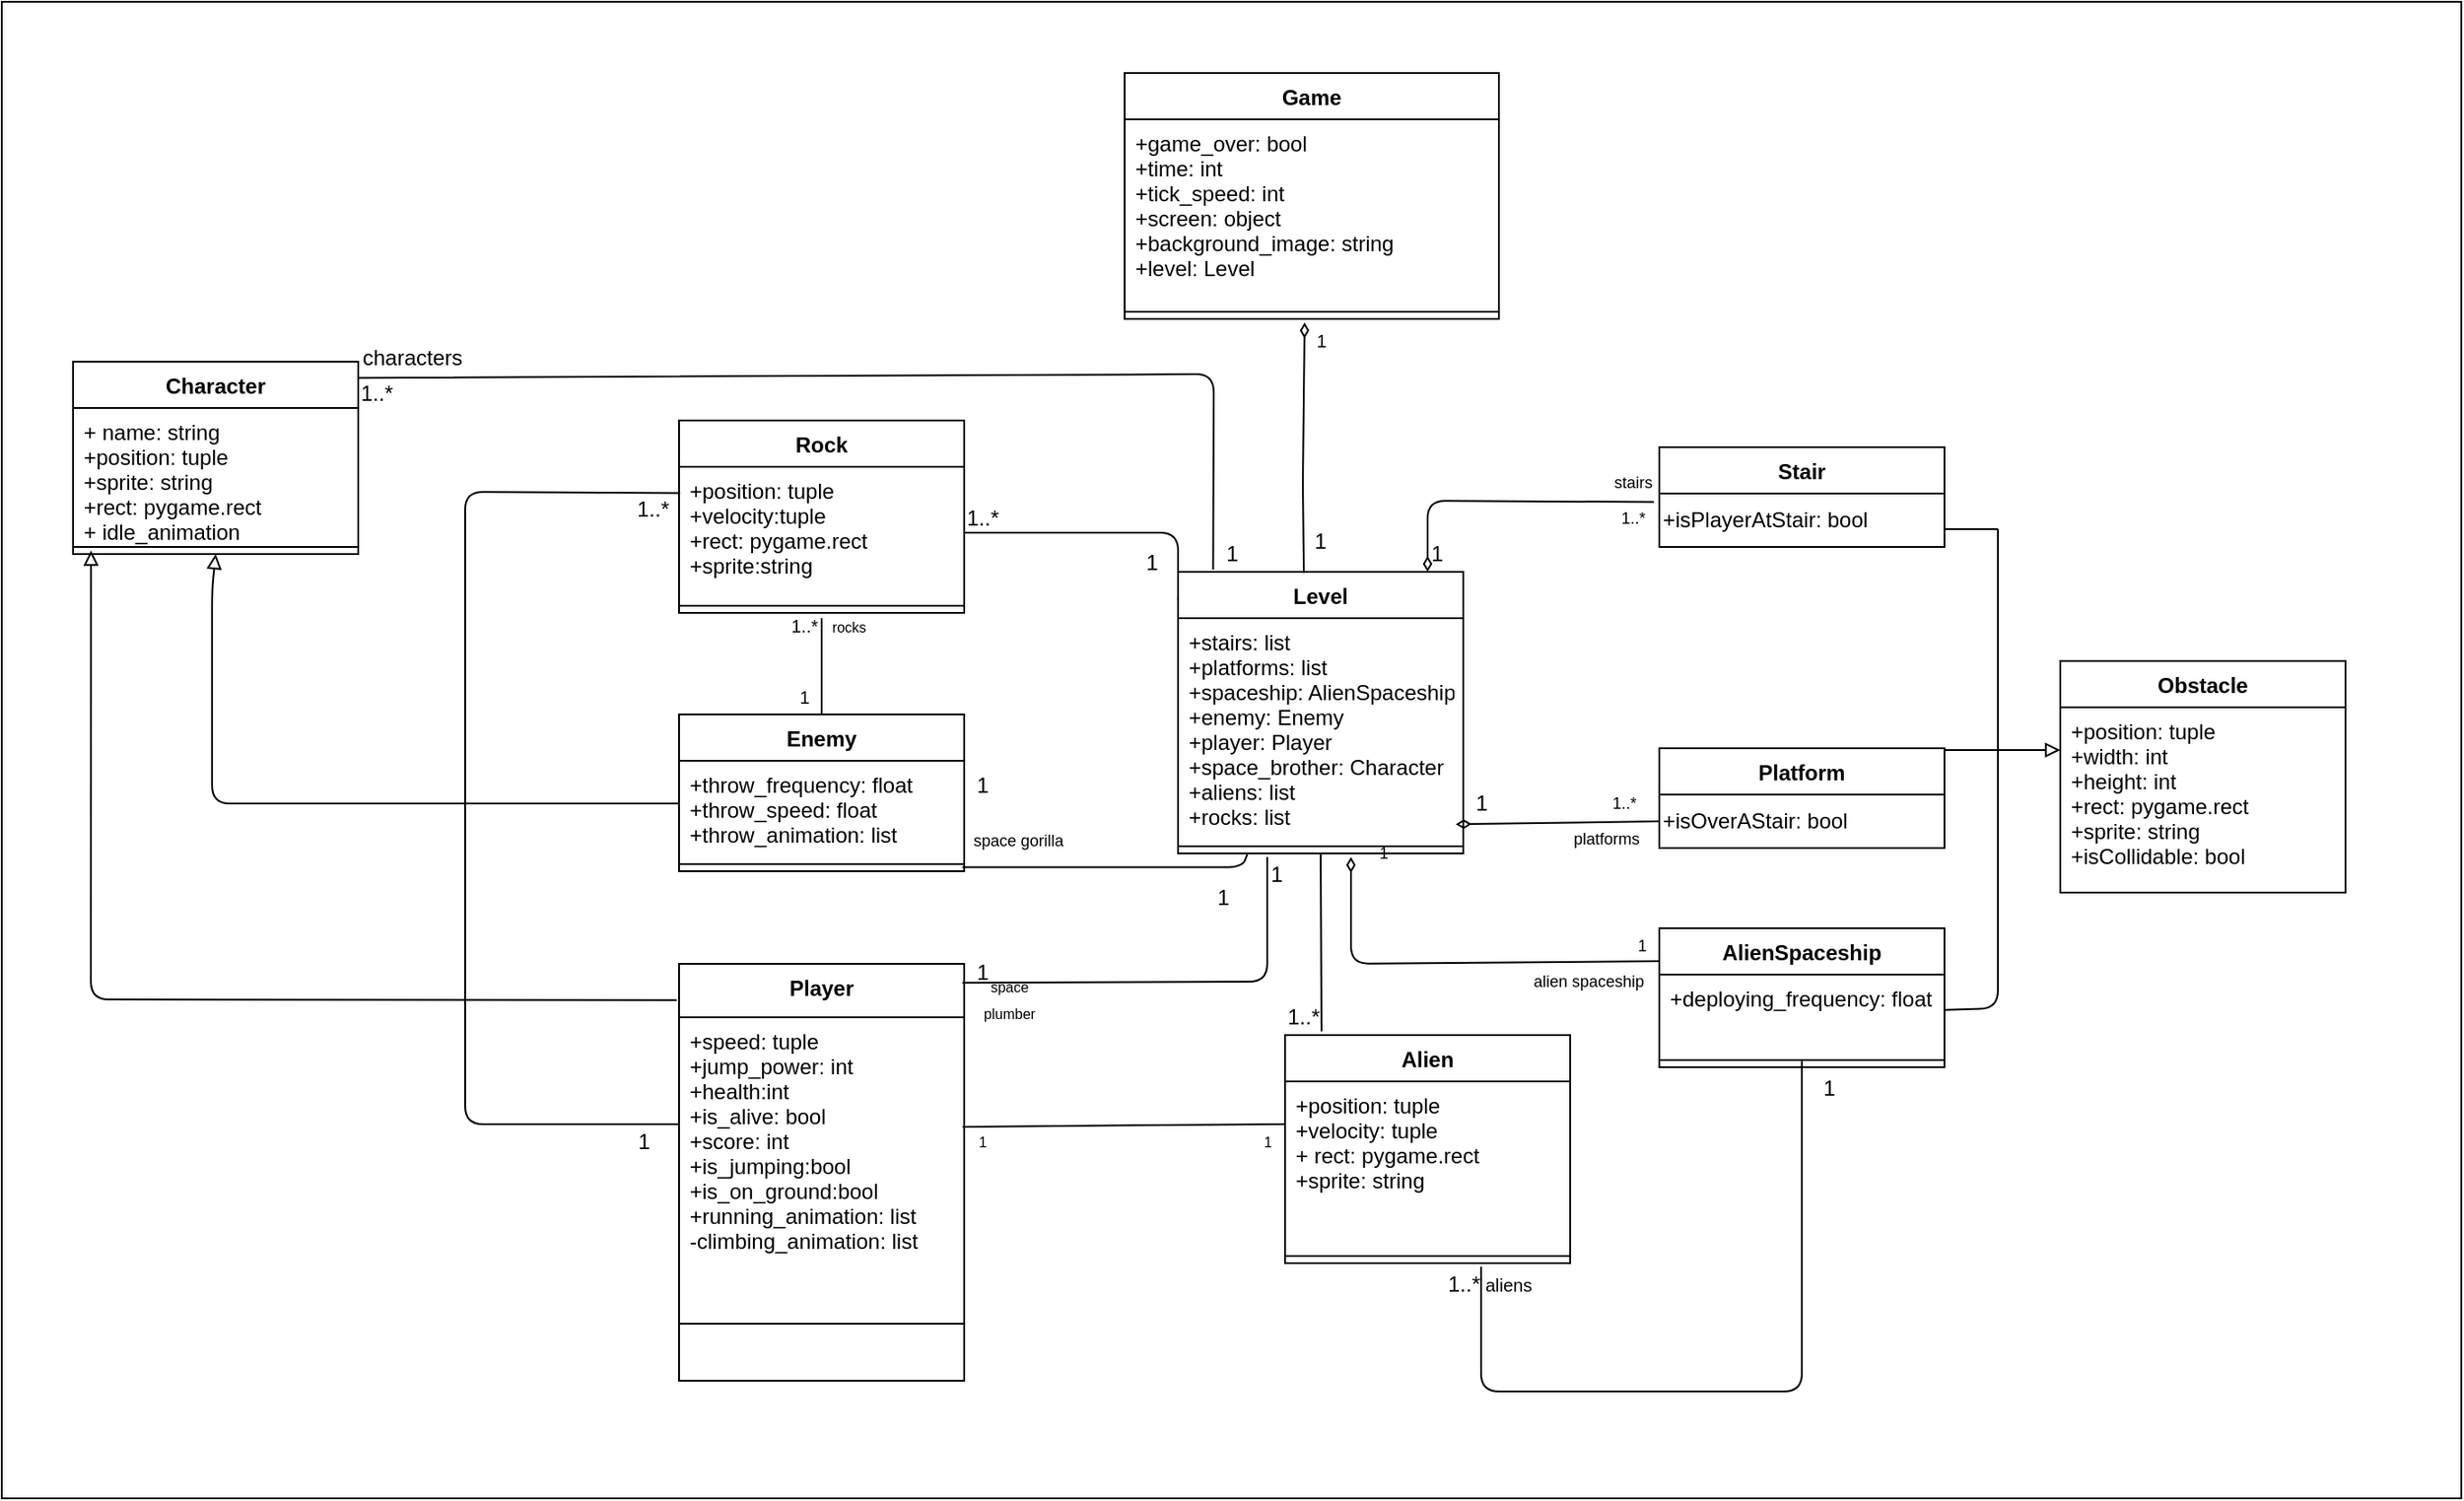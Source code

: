 <mxfile>
    <diagram id="jaG4cV8X5Xn0QDNurIV7" name="Page-1">
        <mxGraphModel dx="997" dy="1715" grid="1" gridSize="10" guides="1" tooltips="1" connect="1" arrows="1" fold="1" page="1" pageScale="1" pageWidth="850" pageHeight="1100" math="0" shadow="0">
            <root>
                <mxCell id="0"/>
                <mxCell id="1" parent="0"/>
                <mxCell id="134" value="" style="rounded=0;whiteSpace=wrap;html=1;" parent="1" vertex="1">
                    <mxGeometry x="120" y="-100" width="1380" height="840" as="geometry"/>
                </mxCell>
                <mxCell id="7" value="Game" style="swimlane;fontStyle=1;align=center;verticalAlign=top;childLayout=stackLayout;horizontal=1;startSize=26;horizontalStack=0;resizeParent=1;resizeParentMax=0;resizeLast=0;collapsible=1;marginBottom=0;" parent="1" vertex="1">
                    <mxGeometry x="750" y="-60" width="210" height="138" as="geometry"/>
                </mxCell>
                <mxCell id="8" value="+game_over: bool&#10;+time: int&#10;+tick_speed: int&#10;+screen: object&#10;+background_image: string&#10;+level: Level" style="text;strokeColor=none;fillColor=none;align=left;verticalAlign=top;spacingLeft=4;spacingRight=4;overflow=hidden;rotatable=0;points=[[0,0.5],[1,0.5]];portConstraint=eastwest;" parent="7" vertex="1">
                    <mxGeometry y="26" width="210" height="104" as="geometry"/>
                </mxCell>
                <mxCell id="9" value="" style="line;strokeWidth=1;fillColor=none;align=left;verticalAlign=middle;spacingTop=-1;spacingLeft=3;spacingRight=3;rotatable=0;labelPosition=right;points=[];portConstraint=eastwest;strokeColor=inherit;" parent="7" vertex="1">
                    <mxGeometry y="130" width="210" height="8" as="geometry"/>
                </mxCell>
                <mxCell id="11" value="Level" style="swimlane;fontStyle=1;align=center;verticalAlign=top;childLayout=stackLayout;horizontal=1;startSize=26;horizontalStack=0;resizeParent=1;resizeParentMax=0;resizeLast=0;collapsible=1;marginBottom=0;" parent="1" vertex="1">
                    <mxGeometry x="780" y="220" width="160" height="158" as="geometry"/>
                </mxCell>
                <mxCell id="12" value="+stairs: list&#10;+platforms: list&#10;+spaceship: AlienSpaceship&#10;+enemy: Enemy&#10;+player: Player&#10;+space_brother: Character&#10;+aliens: list&#10;+rocks: list" style="text;strokeColor=none;fillColor=none;align=left;verticalAlign=top;spacingLeft=4;spacingRight=4;overflow=hidden;rotatable=0;points=[[0,0.5],[1,0.5]];portConstraint=eastwest;" parent="11" vertex="1">
                    <mxGeometry y="26" width="160" height="124" as="geometry"/>
                </mxCell>
                <mxCell id="13" value="" style="line;strokeWidth=1;fillColor=none;align=left;verticalAlign=middle;spacingTop=-1;spacingLeft=3;spacingRight=3;rotatable=0;labelPosition=right;points=[];portConstraint=eastwest;strokeColor=inherit;" parent="11" vertex="1">
                    <mxGeometry y="150" width="160" height="8" as="geometry"/>
                </mxCell>
                <mxCell id="15" value="Rock" style="swimlane;fontStyle=1;align=center;verticalAlign=top;childLayout=stackLayout;horizontal=1;startSize=26;horizontalStack=0;resizeParent=1;resizeParentMax=0;resizeLast=0;collapsible=1;marginBottom=0;" parent="1" vertex="1">
                    <mxGeometry x="500" y="135" width="160" height="108" as="geometry"/>
                </mxCell>
                <mxCell id="16" value="+position: tuple&#10;+velocity:tuple&#10;+rect: pygame.rect&#10;+sprite:string" style="text;strokeColor=none;fillColor=none;align=left;verticalAlign=top;spacingLeft=4;spacingRight=4;overflow=hidden;rotatable=0;points=[[0,0.5],[1,0.5]];portConstraint=eastwest;" parent="15" vertex="1">
                    <mxGeometry y="26" width="160" height="74" as="geometry"/>
                </mxCell>
                <mxCell id="17" value="" style="line;strokeWidth=1;fillColor=none;align=left;verticalAlign=middle;spacingTop=-1;spacingLeft=3;spacingRight=3;rotatable=0;labelPosition=right;points=[];portConstraint=eastwest;strokeColor=inherit;" parent="15" vertex="1">
                    <mxGeometry y="100" width="160" height="8" as="geometry"/>
                </mxCell>
                <mxCell id="19" value="Enemy" style="swimlane;fontStyle=1;align=center;verticalAlign=top;childLayout=stackLayout;horizontal=1;startSize=26;horizontalStack=0;resizeParent=1;resizeParentMax=0;resizeLast=0;collapsible=1;marginBottom=0;" parent="1" vertex="1">
                    <mxGeometry x="500" y="300" width="160" height="88" as="geometry"/>
                </mxCell>
                <mxCell id="20" value="+throw_frequency: float&#10;+throw_speed: float&#10;+throw_animation: list" style="text;strokeColor=none;fillColor=none;align=left;verticalAlign=top;spacingLeft=4;spacingRight=4;overflow=hidden;rotatable=0;points=[[0,0.5],[1,0.5]];portConstraint=eastwest;" parent="19" vertex="1">
                    <mxGeometry y="26" width="160" height="54" as="geometry"/>
                </mxCell>
                <mxCell id="21" value="" style="line;strokeWidth=1;fillColor=none;align=left;verticalAlign=middle;spacingTop=-1;spacingLeft=3;spacingRight=3;rotatable=0;labelPosition=right;points=[];portConstraint=eastwest;strokeColor=inherit;" parent="19" vertex="1">
                    <mxGeometry y="80" width="160" height="8" as="geometry"/>
                </mxCell>
                <mxCell id="23" value="Player" style="swimlane;fontStyle=1;align=center;verticalAlign=top;childLayout=stackLayout;horizontal=1;startSize=30;horizontalStack=0;resizeParent=1;resizeParentMax=0;resizeLast=0;collapsible=1;marginBottom=0;" parent="1" vertex="1">
                    <mxGeometry x="500" y="440" width="160" height="234" as="geometry"/>
                </mxCell>
                <mxCell id="24" value="+speed: tuple&#10;+jump_power: int&#10;+health:int&#10;+is_alive: bool&#10;+score: int&#10;+is_jumping:bool&#10;+is_on_ground:bool&#10;+running_animation: list&#10;-climbing_animation: list" style="text;strokeColor=none;fillColor=none;align=left;verticalAlign=top;spacingLeft=4;spacingRight=4;overflow=hidden;rotatable=0;points=[[0,0.5],[1,0.5]];portConstraint=eastwest;" parent="23" vertex="1">
                    <mxGeometry y="30" width="160" height="140" as="geometry"/>
                </mxCell>
                <mxCell id="25" value="" style="line;strokeWidth=1;fillColor=none;align=left;verticalAlign=middle;spacingTop=-1;spacingLeft=3;spacingRight=3;rotatable=0;labelPosition=right;points=[];portConstraint=eastwest;strokeColor=inherit;" parent="23" vertex="1">
                    <mxGeometry y="170" width="160" height="64" as="geometry"/>
                </mxCell>
                <mxCell id="81" style="edgeStyle=none;html=1;exitX=0.5;exitY=1;exitDx=0;exitDy=0;" parent="23" source="23" target="25" edge="1">
                    <mxGeometry relative="1" as="geometry"/>
                </mxCell>
                <mxCell id="27" value="Character" style="swimlane;fontStyle=1;align=center;verticalAlign=top;childLayout=stackLayout;horizontal=1;startSize=26;horizontalStack=0;resizeParent=1;resizeParentMax=0;resizeLast=0;collapsible=1;marginBottom=0;" parent="1" vertex="1">
                    <mxGeometry x="160" y="102" width="160" height="108" as="geometry"/>
                </mxCell>
                <mxCell id="28" value="+ name: string&#10;+position: tuple&#10;+sprite: string&#10;+rect: pygame.rect&#10;+ idle_animation" style="text;strokeColor=none;fillColor=none;align=left;verticalAlign=top;spacingLeft=4;spacingRight=4;overflow=hidden;rotatable=0;points=[[0,0.5],[1,0.5]];portConstraint=eastwest;" parent="27" vertex="1">
                    <mxGeometry y="26" width="160" height="74" as="geometry"/>
                </mxCell>
                <mxCell id="29" value="" style="line;strokeWidth=1;fillColor=none;align=left;verticalAlign=middle;spacingTop=-1;spacingLeft=3;spacingRight=3;rotatable=0;labelPosition=right;points=[];portConstraint=eastwest;strokeColor=inherit;" parent="27" vertex="1">
                    <mxGeometry y="100" width="160" height="8" as="geometry"/>
                </mxCell>
                <mxCell id="31" value="Stair" style="swimlane;fontStyle=1;align=center;verticalAlign=top;childLayout=stackLayout;horizontal=1;startSize=26;horizontalStack=0;resizeParent=1;resizeParentMax=0;resizeLast=0;collapsible=1;marginBottom=0;" parent="1" vertex="1">
                    <mxGeometry x="1050" y="150" width="160" height="56" as="geometry"/>
                </mxCell>
                <mxCell id="127" value="+isPlayerAtStair: bool" style="text;html=1;align=left;verticalAlign=middle;resizable=0;points=[];autosize=1;strokeColor=none;fillColor=none;" parent="31" vertex="1">
                    <mxGeometry y="26" width="160" height="30" as="geometry"/>
                </mxCell>
                <mxCell id="35" value="Platform" style="swimlane;fontStyle=1;align=center;verticalAlign=top;childLayout=stackLayout;horizontal=1;startSize=26;horizontalStack=0;resizeParent=1;resizeParentMax=0;resizeLast=0;collapsible=1;marginBottom=0;" parent="1" vertex="1">
                    <mxGeometry x="1050" y="319" width="160" height="56" as="geometry"/>
                </mxCell>
                <mxCell id="130" value="+isOverAStair: bool" style="text;html=1;align=left;verticalAlign=middle;resizable=0;points=[];autosize=1;strokeColor=none;fillColor=none;" parent="35" vertex="1">
                    <mxGeometry y="26" width="160" height="30" as="geometry"/>
                </mxCell>
                <mxCell id="39" value="AlienSpaceship" style="swimlane;fontStyle=1;align=center;verticalAlign=top;childLayout=stackLayout;horizontal=1;startSize=26;horizontalStack=0;resizeParent=1;resizeParentMax=0;resizeLast=0;collapsible=1;marginBottom=0;" parent="1" vertex="1">
                    <mxGeometry x="1050" y="420" width="160" height="78" as="geometry"/>
                </mxCell>
                <mxCell id="40" value="+deploying_frequency: float&#10;" style="text;strokeColor=none;fillColor=none;align=left;verticalAlign=top;spacingLeft=4;spacingRight=4;overflow=hidden;rotatable=0;points=[[0,0.5],[1,0.5]];portConstraint=eastwest;" parent="39" vertex="1">
                    <mxGeometry y="26" width="160" height="44" as="geometry"/>
                </mxCell>
                <mxCell id="41" value="" style="line;strokeWidth=1;fillColor=none;align=left;verticalAlign=middle;spacingTop=-1;spacingLeft=3;spacingRight=3;rotatable=0;labelPosition=right;points=[];portConstraint=eastwest;strokeColor=inherit;" parent="39" vertex="1">
                    <mxGeometry y="70" width="160" height="8" as="geometry"/>
                </mxCell>
                <mxCell id="43" value="Alien" style="swimlane;fontStyle=1;align=center;verticalAlign=top;childLayout=stackLayout;horizontal=1;startSize=26;horizontalStack=0;resizeParent=1;resizeParentMax=0;resizeLast=0;collapsible=1;marginBottom=0;" parent="1" vertex="1">
                    <mxGeometry x="840" y="480" width="160" height="128" as="geometry"/>
                </mxCell>
                <mxCell id="44" value="+position: tuple&#10;+velocity: tuple&#10;+ rect: pygame.rect&#10;+sprite: string" style="text;strokeColor=none;fillColor=none;align=left;verticalAlign=top;spacingLeft=4;spacingRight=4;overflow=hidden;rotatable=0;points=[[0,0.5],[1,0.5]];portConstraint=eastwest;" parent="43" vertex="1">
                    <mxGeometry y="26" width="160" height="94" as="geometry"/>
                </mxCell>
                <mxCell id="45" value="" style="line;strokeWidth=1;fillColor=none;align=left;verticalAlign=middle;spacingTop=-1;spacingLeft=3;spacingRight=3;rotatable=0;labelPosition=right;points=[];portConstraint=eastwest;strokeColor=inherit;" parent="43" vertex="1">
                    <mxGeometry y="120" width="160" height="8" as="geometry"/>
                </mxCell>
                <mxCell id="47" value="Obstacle" style="swimlane;fontStyle=1;align=center;verticalAlign=top;childLayout=stackLayout;horizontal=1;startSize=26;horizontalStack=0;resizeParent=1;resizeParentMax=0;resizeLast=0;collapsible=1;marginBottom=0;" parent="1" vertex="1">
                    <mxGeometry x="1275" y="270" width="160" height="130" as="geometry"/>
                </mxCell>
                <mxCell id="48" value="+position: tuple&#10;+width: int&#10;+height: int&#10;+rect: pygame.rect&#10;+sprite: string&#10;+isCollidable: bool" style="text;strokeColor=none;fillColor=none;align=left;verticalAlign=top;spacingLeft=4;spacingRight=4;overflow=hidden;rotatable=0;points=[[0,0.5],[1,0.5]];portConstraint=eastwest;" parent="47" vertex="1">
                    <mxGeometry y="26" width="160" height="104" as="geometry"/>
                </mxCell>
                <mxCell id="51" value="" style="endArrow=none;html=1;startArrow=diamondThin;startFill=0;entryX=0.441;entryY=0.004;entryDx=0;entryDy=0;entryPerimeter=0;" parent="1" target="11" edge="1">
                    <mxGeometry width="50" height="50" relative="1" as="geometry">
                        <mxPoint x="851" y="80" as="sourcePoint"/>
                        <mxPoint x="980" y="290" as="targetPoint"/>
                        <Array as="points">
                            <mxPoint x="850" y="170"/>
                        </Array>
                    </mxGeometry>
                </mxCell>
                <mxCell id="54" value="1" style="text;html=1;strokeColor=none;fillColor=none;align=center;verticalAlign=middle;whiteSpace=wrap;rounded=0;" parent="1" vertex="1">
                    <mxGeometry x="830" y="188" width="60" height="30" as="geometry"/>
                </mxCell>
                <mxCell id="55" value="" style="endArrow=none;html=1;entryX=-0.019;entryY=0.065;entryDx=0;entryDy=0;entryPerimeter=0;startArrow=diamondThin;startFill=0;" parent="1" edge="1">
                    <mxGeometry width="50" height="50" relative="1" as="geometry">
                        <mxPoint x="920" y="220" as="sourcePoint"/>
                        <mxPoint x="1046.96" y="180.81" as="targetPoint"/>
                        <Array as="points">
                            <mxPoint x="920" y="180"/>
                        </Array>
                    </mxGeometry>
                </mxCell>
                <mxCell id="57" value="" style="endArrow=diamondThin;html=1;startArrow=none;startFill=0;endFill=0;exitX=0.949;exitY=-0.072;exitDx=0;exitDy=0;exitPerimeter=0;" parent="1" source="103" edge="1">
                    <mxGeometry width="50" height="50" relative="1" as="geometry">
                        <mxPoint x="920" y="340" as="sourcePoint"/>
                        <mxPoint x="877" y="380" as="targetPoint"/>
                        <Array as="points">
                            <mxPoint x="877" y="440"/>
                        </Array>
                    </mxGeometry>
                </mxCell>
                <mxCell id="59" value="" style="endArrow=none;html=1;exitX=0.996;exitY=0.866;exitDx=0;exitDy=0;exitPerimeter=0;startArrow=none;" parent="1" edge="1">
                    <mxGeometry width="50" height="50" relative="1" as="geometry">
                        <mxPoint x="779.88" y="235.98" as="sourcePoint"/>
                        <mxPoint x="780" y="233" as="targetPoint"/>
                    </mxGeometry>
                </mxCell>
                <mxCell id="60" value="" style="endArrow=none;html=1;" parent="1" edge="1">
                    <mxGeometry width="50" height="50" relative="1" as="geometry">
                        <mxPoint x="659" y="385.77" as="sourcePoint"/>
                        <mxPoint x="819" y="378" as="targetPoint"/>
                        <Array as="points">
                            <mxPoint x="816" y="385.77"/>
                        </Array>
                    </mxGeometry>
                </mxCell>
                <mxCell id="61" value="" style="endArrow=none;html=1;exitX=-0.021;exitY=0.292;exitDx=0;exitDy=0;exitPerimeter=0;" parent="1" source="92" edge="1">
                    <mxGeometry width="50" height="50" relative="1" as="geometry">
                        <mxPoint x="660" y="480" as="sourcePoint"/>
                        <mxPoint x="830" y="380" as="targetPoint"/>
                        <Array as="points">
                            <mxPoint x="830" y="450"/>
                        </Array>
                    </mxGeometry>
                </mxCell>
                <mxCell id="62" value="" style="endArrow=none;html=1;exitX=0.137;exitY=0.072;exitDx=0;exitDy=0;exitPerimeter=0;" parent="1" source="93" edge="1">
                    <mxGeometry width="50" height="50" relative="1" as="geometry">
                        <mxPoint x="660" y="533" as="sourcePoint"/>
                        <mxPoint x="840" y="530" as="targetPoint"/>
                        <Array as="points">
                            <mxPoint x="840" y="530"/>
                        </Array>
                    </mxGeometry>
                </mxCell>
                <mxCell id="64" value="" style="endArrow=none;html=1;entryX=0.5;entryY=1.072;entryDx=0;entryDy=0;entryPerimeter=0;" parent="1" edge="1">
                    <mxGeometry width="50" height="50" relative="1" as="geometry">
                        <mxPoint x="950" y="610" as="sourcePoint"/>
                        <mxPoint x="1130" y="595.872" as="targetPoint"/>
                        <Array as="points">
                            <mxPoint x="950" y="680"/>
                            <mxPoint x="1130" y="680"/>
                            <mxPoint x="1130" y="490"/>
                        </Array>
                    </mxGeometry>
                </mxCell>
                <mxCell id="67" value="" style="endArrow=block;html=1;endFill=0;" parent="1" edge="1">
                    <mxGeometry width="50" height="50" relative="1" as="geometry">
                        <mxPoint x="1210" y="320" as="sourcePoint"/>
                        <mxPoint x="1275" y="320" as="targetPoint"/>
                    </mxGeometry>
                </mxCell>
                <mxCell id="68" value="" style="endArrow=none;html=1;" parent="1" edge="1">
                    <mxGeometry width="50" height="50" relative="1" as="geometry">
                        <mxPoint x="1210" y="196" as="sourcePoint"/>
                        <mxPoint x="1240" y="196" as="targetPoint"/>
                    </mxGeometry>
                </mxCell>
                <mxCell id="69" value="" style="endArrow=none;html=1;" parent="1" source="40" edge="1">
                    <mxGeometry width="50" height="50" relative="1" as="geometry">
                        <mxPoint x="1190" y="246" as="sourcePoint"/>
                        <mxPoint x="1240" y="196" as="targetPoint"/>
                        <Array as="points">
                            <mxPoint x="1240" y="465"/>
                        </Array>
                    </mxGeometry>
                </mxCell>
                <mxCell id="73" value="" style="endArrow=none;html=1;entryX=1;entryY=0.084;entryDx=0;entryDy=0;entryPerimeter=0;exitX=0.123;exitY=-0.008;exitDx=0;exitDy=0;exitPerimeter=0;" parent="1" source="11" target="27" edge="1">
                    <mxGeometry width="50" height="50" relative="1" as="geometry">
                        <mxPoint x="800" y="220" as="sourcePoint"/>
                        <mxPoint x="850" y="170" as="targetPoint"/>
                        <Array as="points">
                            <mxPoint x="800" y="109"/>
                        </Array>
                    </mxGeometry>
                </mxCell>
                <mxCell id="74" value="" style="endArrow=none;html=1;exitX=0.5;exitY=0;exitDx=0;exitDy=0;" parent="1" source="19" edge="1">
                    <mxGeometry width="50" height="50" relative="1" as="geometry">
                        <mxPoint x="530" y="296" as="sourcePoint"/>
                        <mxPoint x="580" y="246" as="targetPoint"/>
                    </mxGeometry>
                </mxCell>
                <mxCell id="77" value="" style="endArrow=none;html=1;exitX=0.004;exitY=0.2;exitDx=0;exitDy=0;exitPerimeter=0;" parent="1" source="16" edge="1">
                    <mxGeometry width="50" height="50" relative="1" as="geometry">
                        <mxPoint x="450" y="520" as="sourcePoint"/>
                        <mxPoint x="500" y="530" as="targetPoint"/>
                        <Array as="points">
                            <mxPoint x="380" y="175"/>
                            <mxPoint x="380" y="530"/>
                        </Array>
                    </mxGeometry>
                </mxCell>
                <mxCell id="79" value="" style="endArrow=none;html=1;startArrow=block;startFill=0;" parent="1" edge="1">
                    <mxGeometry width="50" height="50" relative="1" as="geometry">
                        <mxPoint x="240" y="210" as="sourcePoint"/>
                        <mxPoint x="500" y="350" as="targetPoint"/>
                        <Array as="points">
                            <mxPoint x="238" y="230"/>
                            <mxPoint x="238" y="350"/>
                        </Array>
                    </mxGeometry>
                </mxCell>
                <mxCell id="80" value="" style="endArrow=none;html=1;exitX=0.063;exitY=0.75;exitDx=0;exitDy=0;exitPerimeter=0;startArrow=block;startFill=0;entryX=-0.008;entryY=0.087;entryDx=0;entryDy=0;entryPerimeter=0;" parent="1" source="29" target="23" edge="1">
                    <mxGeometry width="50" height="50" relative="1" as="geometry">
                        <mxPoint x="170.08" y="189.794" as="sourcePoint"/>
                        <mxPoint x="490" y="460" as="targetPoint"/>
                        <Array as="points">
                            <mxPoint x="170" y="460"/>
                        </Array>
                    </mxGeometry>
                </mxCell>
                <mxCell id="82" value="1" style="text;html=1;align=center;verticalAlign=middle;resizable=0;points=[];autosize=1;strokeColor=none;fillColor=none;" parent="1" vertex="1">
                    <mxGeometry x="795" y="195" width="30" height="30" as="geometry"/>
                </mxCell>
                <mxCell id="85" value="1" style="text;html=1;align=center;verticalAlign=middle;resizable=0;points=[];autosize=1;strokeColor=none;fillColor=none;" parent="1" vertex="1">
                    <mxGeometry x="750" y="200" width="30" height="30" as="geometry"/>
                </mxCell>
                <mxCell id="86" value="1" style="text;html=1;align=center;verticalAlign=middle;resizable=0;points=[];autosize=1;strokeColor=none;fillColor=none;" parent="1" vertex="1">
                    <mxGeometry x="790" y="388" width="30" height="30" as="geometry"/>
                </mxCell>
                <mxCell id="89" value="1" style="text;html=1;align=center;verticalAlign=middle;resizable=0;points=[];autosize=1;strokeColor=none;fillColor=none;" parent="1" vertex="1">
                    <mxGeometry x="935" y="335" width="30" height="30" as="geometry"/>
                </mxCell>
                <mxCell id="90" value="1" style="text;html=1;align=center;verticalAlign=middle;resizable=0;points=[];autosize=1;strokeColor=none;fillColor=none;" parent="1" vertex="1">
                    <mxGeometry x="910" y="195" width="30" height="30" as="geometry"/>
                </mxCell>
                <mxCell id="91" value="1" style="text;html=1;align=center;verticalAlign=middle;resizable=0;points=[];autosize=1;strokeColor=none;fillColor=none;" parent="1" vertex="1">
                    <mxGeometry x="655" y="430" width="30" height="30" as="geometry"/>
                </mxCell>
                <mxCell id="92" value="&lt;font style=&quot;font-size: 8px;&quot;&gt;space&lt;br&gt;plumber&lt;/font&gt;" style="text;html=1;align=center;verticalAlign=middle;resizable=0;points=[];autosize=1;strokeColor=none;fillColor=none;" parent="1" vertex="1">
                    <mxGeometry x="660" y="439" width="50" height="40" as="geometry"/>
                </mxCell>
                <mxCell id="93" value="1" style="text;html=1;align=center;verticalAlign=middle;resizable=0;points=[];autosize=1;strokeColor=none;fillColor=none;fontSize=8;" parent="1" vertex="1">
                    <mxGeometry x="655" y="530" width="30" height="20" as="geometry"/>
                </mxCell>
                <mxCell id="94" value="1" style="text;html=1;align=center;verticalAlign=middle;resizable=0;points=[];autosize=1;strokeColor=none;fillColor=none;fontSize=8;" parent="1" vertex="1">
                    <mxGeometry x="815" y="530" width="30" height="20" as="geometry"/>
                </mxCell>
                <mxCell id="95" value="1" style="text;html=1;align=center;verticalAlign=middle;resizable=0;points=[];autosize=1;strokeColor=none;fillColor=none;" parent="1" vertex="1">
                    <mxGeometry x="655" y="325" width="30" height="30" as="geometry"/>
                </mxCell>
                <mxCell id="96" value="&lt;font style=&quot;font-size: 9px;&quot;&gt;space gorilla&lt;/font&gt;" style="text;html=1;align=center;verticalAlign=middle;resizable=0;points=[];autosize=1;strokeColor=none;fillColor=none;" parent="1" vertex="1">
                    <mxGeometry x="655" y="355" width="70" height="30" as="geometry"/>
                </mxCell>
                <mxCell id="97" value="" style="endArrow=none;html=1;fontSize=9;startArrow=diamondThin;startFill=0;exitX=0.026;exitY=0.888;exitDx=0;exitDy=0;exitPerimeter=0;" parent="1" source="89" edge="1">
                    <mxGeometry width="50" height="50" relative="1" as="geometry">
                        <mxPoint x="880" y="310" as="sourcePoint"/>
                        <mxPoint x="1050" y="360" as="targetPoint"/>
                        <Array as="points"/>
                    </mxGeometry>
                </mxCell>
                <mxCell id="99" value="1..*" style="text;html=1;align=center;verticalAlign=middle;resizable=0;points=[];autosize=1;strokeColor=none;fillColor=none;fontSize=9;" parent="1" vertex="1">
                    <mxGeometry x="1010" y="340" width="40" height="20" as="geometry"/>
                </mxCell>
                <mxCell id="100" value="platforms" style="text;html=1;align=center;verticalAlign=middle;resizable=0;points=[];autosize=1;strokeColor=none;fillColor=none;fontSize=9;" parent="1" vertex="1">
                    <mxGeometry x="990" y="360" width="60" height="20" as="geometry"/>
                </mxCell>
                <mxCell id="101" value="1" style="text;html=1;align=center;verticalAlign=middle;resizable=0;points=[];autosize=1;strokeColor=none;fillColor=none;fontSize=9;" parent="1" vertex="1">
                    <mxGeometry x="880" y="368" width="30" height="20" as="geometry"/>
                </mxCell>
                <mxCell id="102" value="1" style="text;html=1;align=center;verticalAlign=middle;resizable=0;points=[];autosize=1;strokeColor=none;fillColor=none;fontSize=9;" parent="1" vertex="1">
                    <mxGeometry x="1025" y="420" width="30" height="20" as="geometry"/>
                </mxCell>
                <mxCell id="103" value="alien spaceship&lt;br&gt;" style="text;html=1;align=center;verticalAlign=middle;resizable=0;points=[];autosize=1;strokeColor=none;fillColor=none;fontSize=9;" parent="1" vertex="1">
                    <mxGeometry x="965" y="440" width="90" height="20" as="geometry"/>
                </mxCell>
                <mxCell id="104" value="1..*" style="text;html=1;align=center;verticalAlign=middle;resizable=0;points=[];autosize=1;strokeColor=none;fillColor=none;fontSize=9;" parent="1" vertex="1">
                    <mxGeometry x="1015" y="180" width="40" height="20" as="geometry"/>
                </mxCell>
                <mxCell id="105" value="stairs&lt;br&gt;" style="text;html=1;align=center;verticalAlign=middle;resizable=0;points=[];autosize=1;strokeColor=none;fillColor=none;fontSize=9;" parent="1" vertex="1">
                    <mxGeometry x="1010" y="160" width="50" height="20" as="geometry"/>
                </mxCell>
                <mxCell id="106" value="1..*" style="text;html=1;align=center;verticalAlign=middle;resizable=0;points=[];autosize=1;strokeColor=none;fillColor=none;" parent="1" vertex="1">
                    <mxGeometry x="310" y="105" width="40" height="30" as="geometry"/>
                </mxCell>
                <mxCell id="107" value="characters&lt;br&gt;" style="text;html=1;align=center;verticalAlign=middle;resizable=0;points=[];autosize=1;strokeColor=none;fillColor=none;" parent="1" vertex="1">
                    <mxGeometry x="310" y="85" width="80" height="30" as="geometry"/>
                </mxCell>
                <mxCell id="108" value="1" style="text;html=1;align=center;verticalAlign=middle;resizable=0;points=[];autosize=1;strokeColor=none;fillColor=none;" parent="1" vertex="1">
                    <mxGeometry x="465" y="525" width="30" height="30" as="geometry"/>
                </mxCell>
                <mxCell id="109" value="1..*" style="text;html=1;align=center;verticalAlign=middle;resizable=0;points=[];autosize=1;strokeColor=none;fillColor=none;" parent="1" vertex="1">
                    <mxGeometry x="465" y="170" width="40" height="30" as="geometry"/>
                </mxCell>
                <mxCell id="111" value="1" style="text;html=1;align=center;verticalAlign=middle;resizable=0;points=[];autosize=1;strokeColor=none;fillColor=none;" parent="1" vertex="1">
                    <mxGeometry x="1130" y="495" width="30" height="30" as="geometry"/>
                </mxCell>
                <mxCell id="112" value="1..*" style="text;html=1;align=center;verticalAlign=middle;resizable=0;points=[];autosize=1;strokeColor=none;fillColor=none;" parent="1" vertex="1">
                    <mxGeometry x="920" y="605" width="40" height="30" as="geometry"/>
                </mxCell>
                <mxCell id="113" value="&lt;font style=&quot;font-size: 10px;&quot;&gt;aliens&lt;/font&gt;" style="text;html=1;align=center;verticalAlign=middle;resizable=0;points=[];autosize=1;strokeColor=none;fillColor=none;" parent="1" vertex="1">
                    <mxGeometry x="940" y="605" width="50" height="30" as="geometry"/>
                </mxCell>
                <mxCell id="114" value="1" style="text;html=1;align=center;verticalAlign=middle;resizable=0;points=[];autosize=1;strokeColor=none;fillColor=none;fontSize=10;" parent="1" vertex="1">
                    <mxGeometry x="845" y="75" width="30" height="30" as="geometry"/>
                </mxCell>
                <mxCell id="115" value="1..*" style="text;html=1;align=center;verticalAlign=middle;resizable=0;points=[];autosize=1;strokeColor=none;fillColor=none;fontSize=10;" parent="1" vertex="1">
                    <mxGeometry x="550" y="235" width="40" height="30" as="geometry"/>
                </mxCell>
                <mxCell id="116" value="1" style="text;html=1;align=center;verticalAlign=middle;resizable=0;points=[];autosize=1;strokeColor=none;fillColor=none;fontSize=10;" parent="1" vertex="1">
                    <mxGeometry x="555" y="275" width="30" height="30" as="geometry"/>
                </mxCell>
                <mxCell id="117" value="&lt;font style=&quot;font-size: 8px;&quot;&gt;rocks&lt;/font&gt;" style="text;html=1;align=center;verticalAlign=middle;resizable=0;points=[];autosize=1;strokeColor=none;fillColor=none;fontSize=10;" parent="1" vertex="1">
                    <mxGeometry x="575" y="235" width="40" height="30" as="geometry"/>
                </mxCell>
                <mxCell id="118" value="" style="endArrow=none;html=1;entryX=0.5;entryY=1;entryDx=0;entryDy=0;exitX=0.128;exitY=-0.017;exitDx=0;exitDy=0;exitPerimeter=0;" parent="1" source="43" target="11" edge="1">
                    <mxGeometry width="50" height="50" relative="1" as="geometry">
                        <mxPoint x="790" y="460" as="sourcePoint"/>
                        <mxPoint x="840" y="410" as="targetPoint"/>
                    </mxGeometry>
                </mxCell>
                <mxCell id="119" value="1" style="text;html=1;align=center;verticalAlign=middle;resizable=0;points=[];autosize=1;strokeColor=none;fillColor=none;" parent="1" vertex="1">
                    <mxGeometry x="820" y="375" width="30" height="30" as="geometry"/>
                </mxCell>
                <mxCell id="121" value="1..*" style="text;html=1;align=center;verticalAlign=middle;resizable=0;points=[];autosize=1;strokeColor=none;fillColor=none;" parent="1" vertex="1">
                    <mxGeometry x="830" y="455" width="40" height="30" as="geometry"/>
                </mxCell>
                <mxCell id="124" value="" style="endArrow=none;html=1;entryX=1;entryY=0.5;entryDx=0;entryDy=0;exitX=0;exitY=0;exitDx=0;exitDy=0;" parent="1" source="11" target="16" edge="1">
                    <mxGeometry width="50" height="50" relative="1" as="geometry">
                        <mxPoint x="780" y="198" as="sourcePoint"/>
                        <mxPoint x="990" y="310" as="targetPoint"/>
                        <Array as="points">
                            <mxPoint x="780" y="198"/>
                        </Array>
                    </mxGeometry>
                </mxCell>
                <mxCell id="125" value="1..*" style="text;html=1;align=center;verticalAlign=middle;resizable=0;points=[];autosize=1;strokeColor=none;fillColor=none;" parent="1" vertex="1">
                    <mxGeometry x="650" y="175" width="40" height="30" as="geometry"/>
                </mxCell>
            </root>
        </mxGraphModel>
    </diagram>
</mxfile>